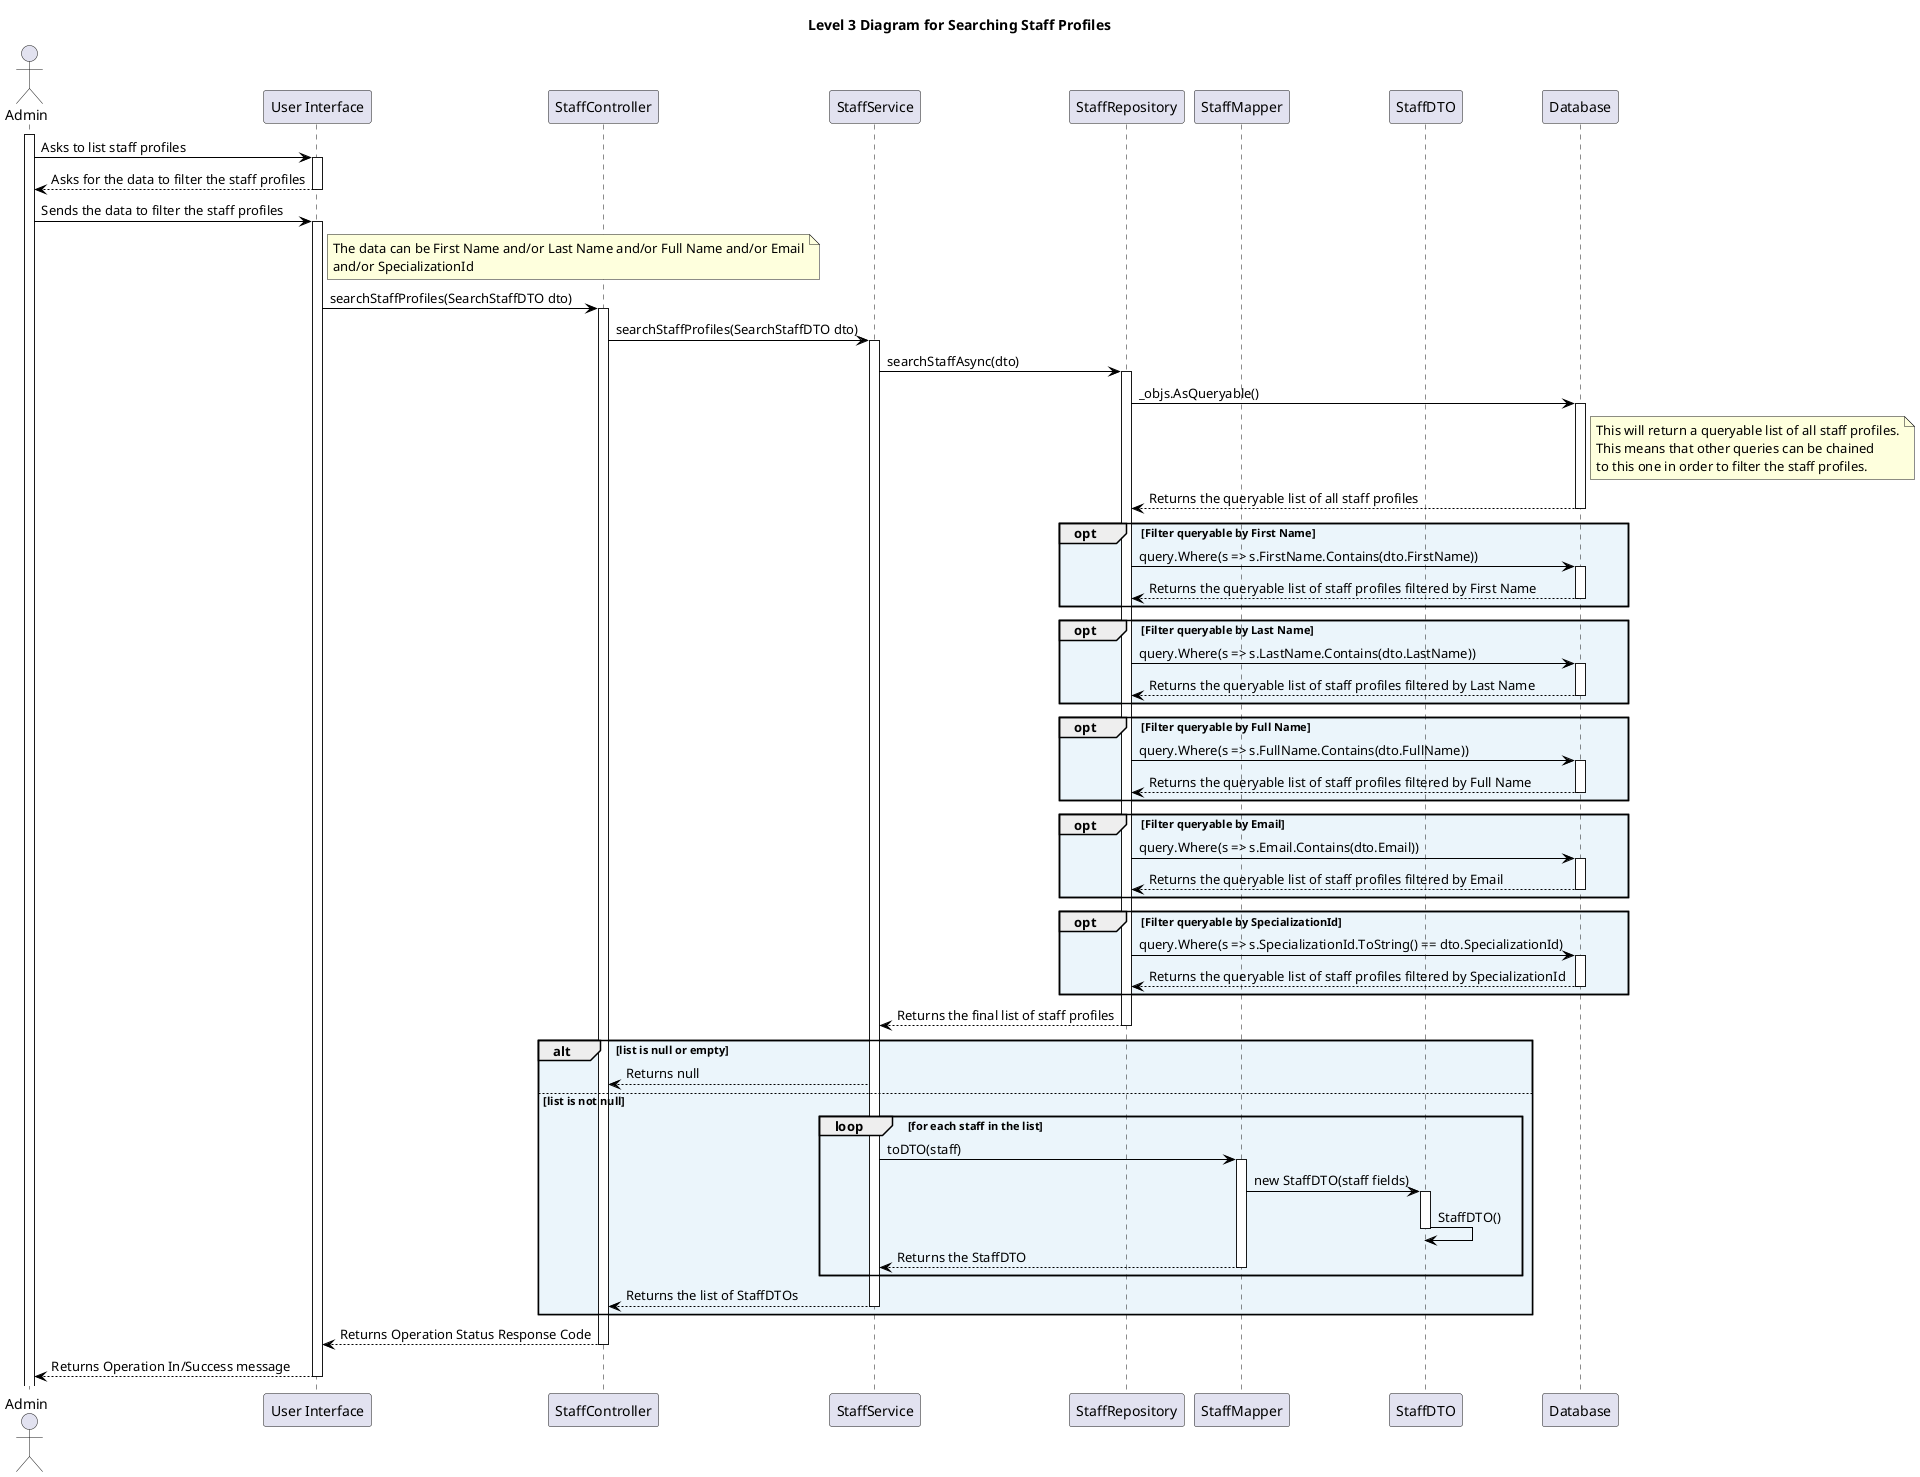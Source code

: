 @startuml level_3

title Level 3 Diagram for Searching Staff Profiles

hide empty members
'skinparam Linetype ortho

skinparam class {
    BackgroundColor<<valueObject>> #D6EAF8
    BackgroundColor<<root>> #FDEBD0
    BackgroundColor<<service>> #D1F2EB
    BackgroundColor #FEF9E7
    ArrowColor Black
}

skinparam package {
    BackgroundColor #EBF5FB
}

actor Admin as A
participant "User Interface" as UI
participant "StaffController" as C
participant "StaffService" as S
participant "StaffRepository" as R
participant "StaffMapper" as M
participant "StaffDTO" as D
participant "Database" as DB

activate A
A -> UI: Asks to list staff profiles
activate UI
UI --> A: Asks for the data to filter the staff profiles
deactivate UI
A -> UI: Sends the data to filter the staff profiles
note right of UI: The data can be First Name and/or Last Name and/or Full Name and/or Email\nand/or SpecializationId
activate UI
UI -> C: searchStaffProfiles(SearchStaffDTO dto)
activate C
C -> S: searchStaffProfiles(SearchStaffDTO dto)
activate S
S -> R: searchStaffAsync(dto)
activate R
R -> DB: _objs.AsQueryable()
activate DB
note right of DB: This will return a queryable list of all staff profiles.\nThis means that other queries can be chained\nto this one in order to filter the staff profiles.
DB --> R: Returns the queryable list of all staff profiles
deactivate DB
opt Filter queryable by First Name
    R -> DB: query.Where(s => s.FirstName.Contains(dto.FirstName))
    activate DB
    DB --> R: Returns the queryable list of staff profiles filtered by First Name
    deactivate DB
end
opt Filter queryable by Last Name
    R -> DB: query.Where(s => s.LastName.Contains(dto.LastName))
    activate DB
    DB --> R: Returns the queryable list of staff profiles filtered by Last Name
    deactivate DB
end
opt Filter queryable by Full Name
    R -> DB: query.Where(s => s.FullName.Contains(dto.FullName))
    activate DB
    DB --> R: Returns the queryable list of staff profiles filtered by Full Name
    deactivate DB
end
opt Filter queryable by Email
    R -> DB: query.Where(s => s.Email.Contains(dto.Email))
    activate DB
    DB --> R: Returns the queryable list of staff profiles filtered by Email
    deactivate DB
end
opt Filter queryable by SpecializationId
    R -> DB: query.Where(s => s.SpecializationId.ToString() == dto.SpecializationId)
    activate DB
    DB --> R: Returns the queryable list of staff profiles filtered by SpecializationId
    deactivate DB
end
R --> S: Returns the final list of staff profiles
deactivate R
alt list is null or empty
    S --> C: Returns null
else list is not null
    loop for each staff in the list
        S -> M: toDTO(staff)
        activate M
        M -> D: new StaffDTO(staff fields)
        activate D
        D -> D: StaffDTO()
        deactivate D
        M --> S: Returns the StaffDTO
        deactivate M
    end
    S --> C: Returns the list of StaffDTOs
    deactivate S
end
C --> UI: Returns Operation Status Response Code
deactivate C
UI --> A: Returns Operation In/Success message
deactivate UI

@enduml